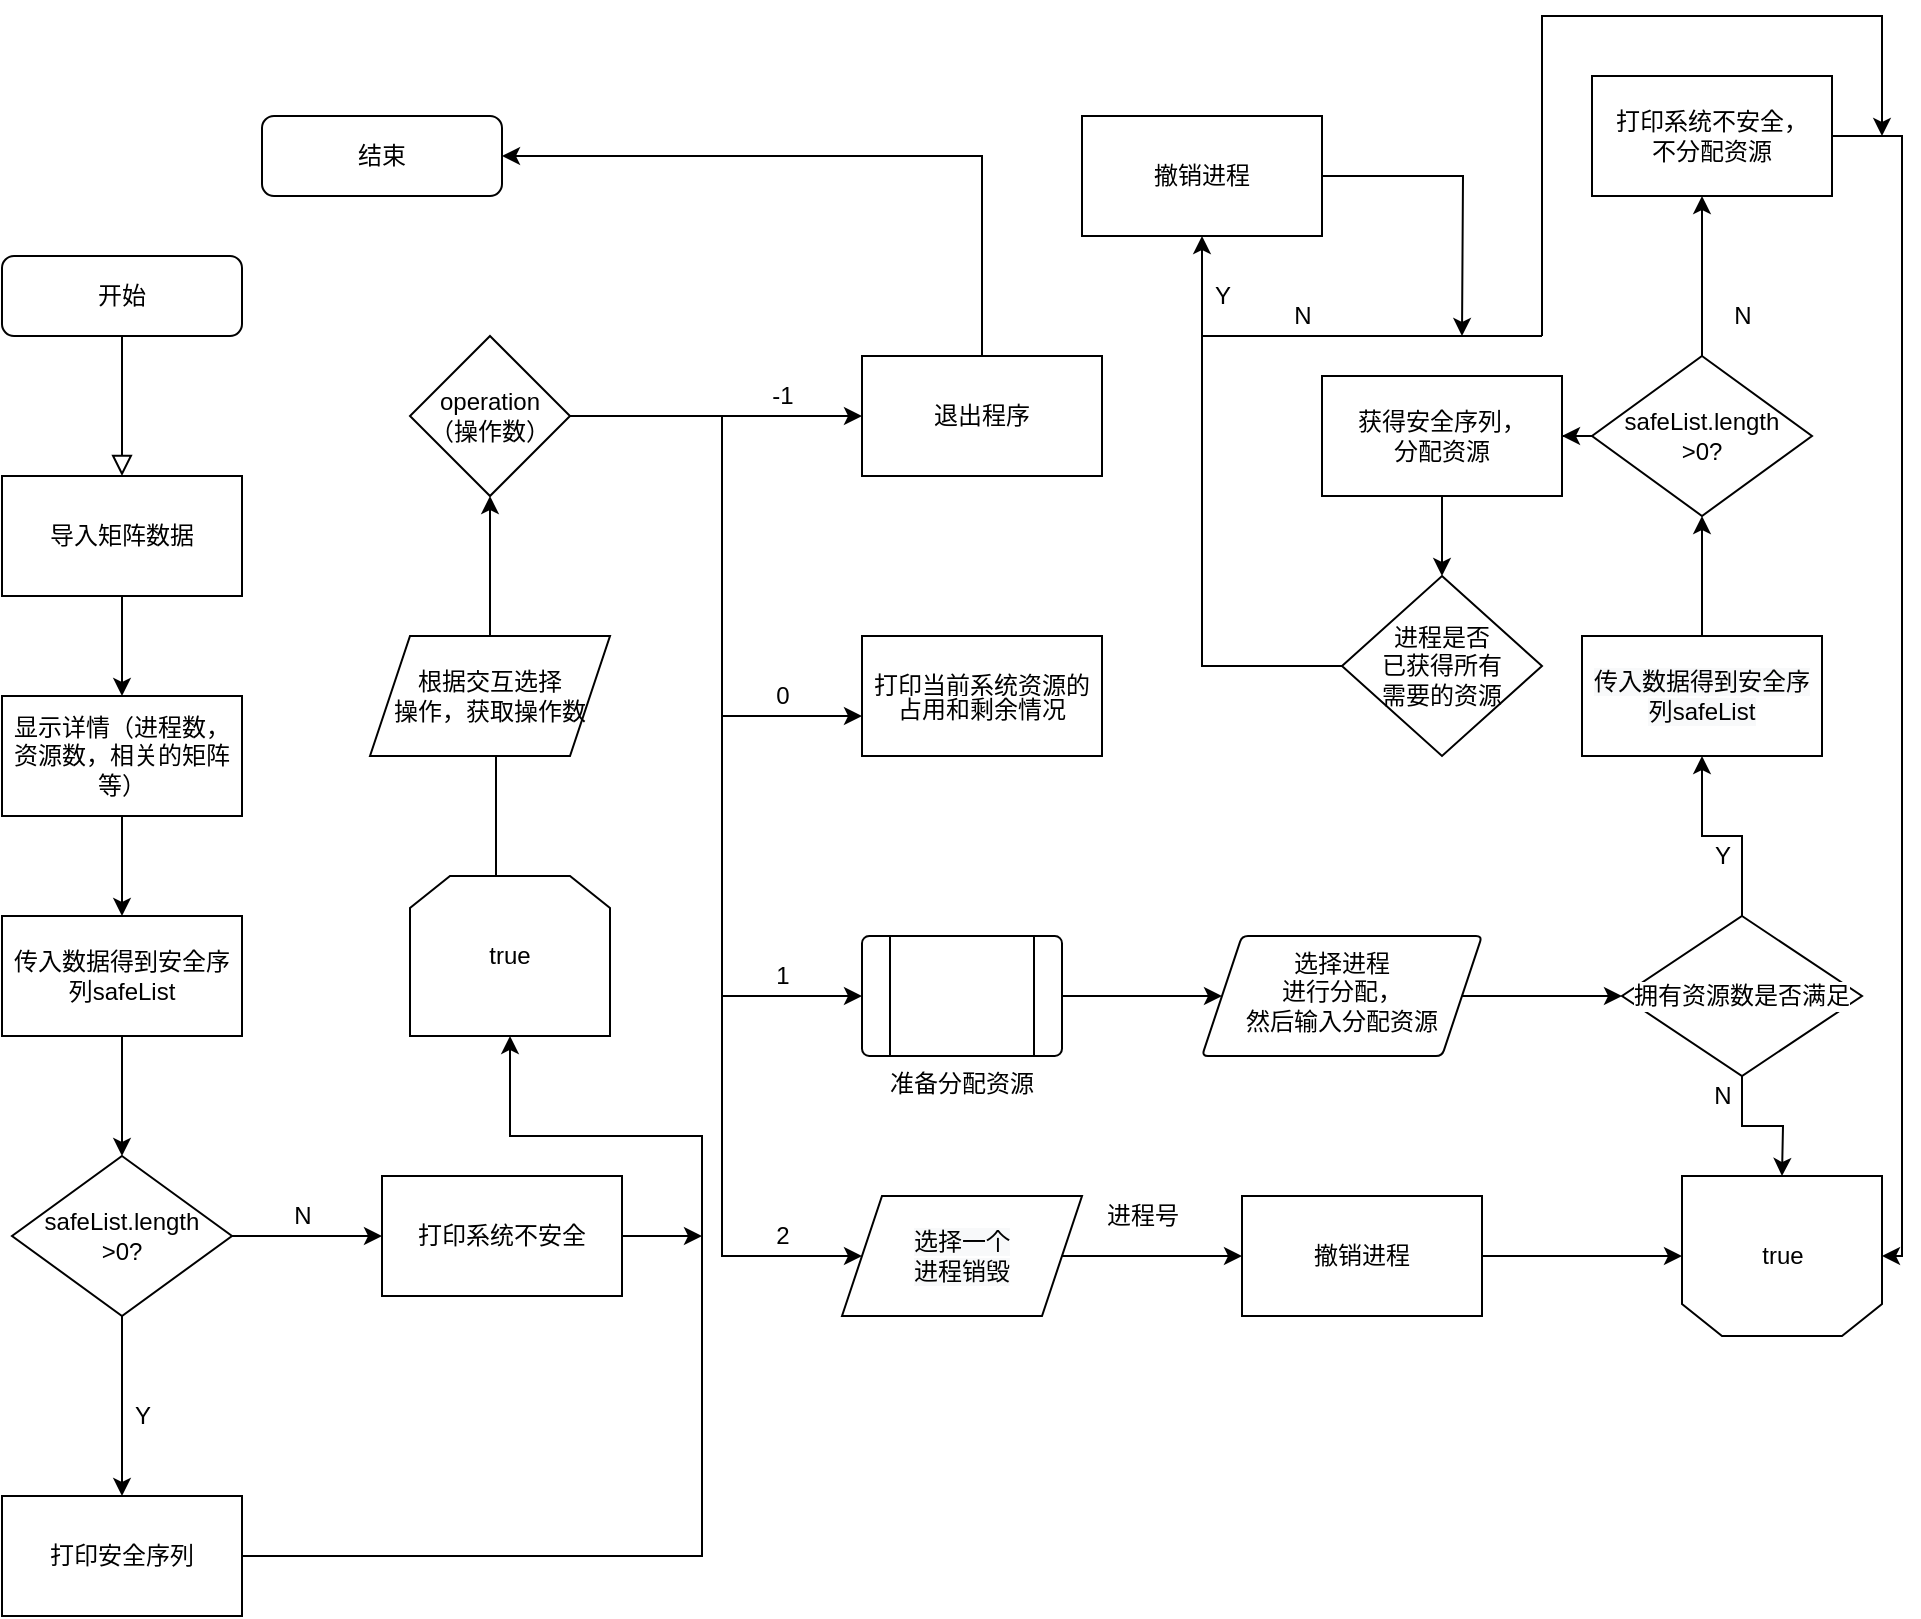 <mxfile version="16.6.4" type="github">
  <diagram id="C5RBs43oDa-KdzZeNtuy" name="Page-1">
    <mxGraphModel dx="1516" dy="2074" grid="1" gridSize="10" guides="1" tooltips="1" connect="1" arrows="1" fold="1" page="1" pageScale="1" pageWidth="827" pageHeight="1169" math="0" shadow="0">
      <root>
        <mxCell id="WIyWlLk6GJQsqaUBKTNV-0" />
        <mxCell id="WIyWlLk6GJQsqaUBKTNV-1" parent="WIyWlLk6GJQsqaUBKTNV-0" />
        <mxCell id="WIyWlLk6GJQsqaUBKTNV-2" value="" style="rounded=0;html=1;jettySize=auto;orthogonalLoop=1;fontSize=11;endArrow=block;endFill=0;endSize=8;strokeWidth=1;shadow=0;labelBackgroundColor=none;edgeStyle=orthogonalEdgeStyle;" parent="WIyWlLk6GJQsqaUBKTNV-1" source="WIyWlLk6GJQsqaUBKTNV-3" target="p4ynDfjE8gliLkYYfuY1-0" edge="1">
          <mxGeometry relative="1" as="geometry">
            <mxPoint x="220" y="-280" as="targetPoint" />
            <Array as="points" />
          </mxGeometry>
        </mxCell>
        <mxCell id="WIyWlLk6GJQsqaUBKTNV-3" value="开始" style="rounded=1;whiteSpace=wrap;html=1;fontSize=12;glass=0;strokeWidth=1;shadow=0;" parent="WIyWlLk6GJQsqaUBKTNV-1" vertex="1">
          <mxGeometry x="160" y="-380" width="120" height="40" as="geometry" />
        </mxCell>
        <mxCell id="WIyWlLk6GJQsqaUBKTNV-11" value="结束" style="rounded=1;whiteSpace=wrap;html=1;fontSize=12;glass=0;strokeWidth=1;shadow=0;" parent="WIyWlLk6GJQsqaUBKTNV-1" vertex="1">
          <mxGeometry x="290" y="-450" width="120" height="40" as="geometry" />
        </mxCell>
        <mxCell id="p4ynDfjE8gliLkYYfuY1-5" value="" style="edgeStyle=orthogonalEdgeStyle;rounded=0;orthogonalLoop=1;jettySize=auto;html=1;" edge="1" parent="WIyWlLk6GJQsqaUBKTNV-1" source="p4ynDfjE8gliLkYYfuY1-0" target="p4ynDfjE8gliLkYYfuY1-4">
          <mxGeometry relative="1" as="geometry" />
        </mxCell>
        <mxCell id="p4ynDfjE8gliLkYYfuY1-0" value="导入矩阵数据" style="rounded=0;whiteSpace=wrap;html=1;" vertex="1" parent="WIyWlLk6GJQsqaUBKTNV-1">
          <mxGeometry x="160" y="-270" width="120" height="60" as="geometry" />
        </mxCell>
        <mxCell id="p4ynDfjE8gliLkYYfuY1-7" value="" style="edgeStyle=orthogonalEdgeStyle;rounded=0;orthogonalLoop=1;jettySize=auto;html=1;" edge="1" parent="WIyWlLk6GJQsqaUBKTNV-1" source="p4ynDfjE8gliLkYYfuY1-4" target="p4ynDfjE8gliLkYYfuY1-6">
          <mxGeometry relative="1" as="geometry" />
        </mxCell>
        <mxCell id="p4ynDfjE8gliLkYYfuY1-4" value="显示详情（进程数，资源数，相关的矩阵等）" style="whiteSpace=wrap;html=1;rounded=0;" vertex="1" parent="WIyWlLk6GJQsqaUBKTNV-1">
          <mxGeometry x="160" y="-160" width="120" height="60" as="geometry" />
        </mxCell>
        <mxCell id="p4ynDfjE8gliLkYYfuY1-9" value="" style="edgeStyle=orthogonalEdgeStyle;rounded=0;orthogonalLoop=1;jettySize=auto;html=1;" edge="1" parent="WIyWlLk6GJQsqaUBKTNV-1" source="p4ynDfjE8gliLkYYfuY1-6" target="p4ynDfjE8gliLkYYfuY1-8">
          <mxGeometry relative="1" as="geometry" />
        </mxCell>
        <mxCell id="p4ynDfjE8gliLkYYfuY1-6" value="传入数据得到安全序列safeList" style="whiteSpace=wrap;html=1;rounded=0;" vertex="1" parent="WIyWlLk6GJQsqaUBKTNV-1">
          <mxGeometry x="160" y="-50" width="120" height="60" as="geometry" />
        </mxCell>
        <mxCell id="p4ynDfjE8gliLkYYfuY1-11" value="" style="edgeStyle=orthogonalEdgeStyle;rounded=0;orthogonalLoop=1;jettySize=auto;html=1;" edge="1" parent="WIyWlLk6GJQsqaUBKTNV-1" source="p4ynDfjE8gliLkYYfuY1-8" target="p4ynDfjE8gliLkYYfuY1-10">
          <mxGeometry relative="1" as="geometry" />
        </mxCell>
        <mxCell id="p4ynDfjE8gliLkYYfuY1-13" value="" style="edgeStyle=orthogonalEdgeStyle;rounded=0;orthogonalLoop=1;jettySize=auto;html=1;" edge="1" parent="WIyWlLk6GJQsqaUBKTNV-1" source="p4ynDfjE8gliLkYYfuY1-8" target="p4ynDfjE8gliLkYYfuY1-12">
          <mxGeometry relative="1" as="geometry" />
        </mxCell>
        <mxCell id="p4ynDfjE8gliLkYYfuY1-8" value="safeList.length&lt;br&gt;&amp;gt;0?" style="rhombus;whiteSpace=wrap;html=1;rounded=0;" vertex="1" parent="WIyWlLk6GJQsqaUBKTNV-1">
          <mxGeometry x="165" y="70" width="110" height="80" as="geometry" />
        </mxCell>
        <mxCell id="p4ynDfjE8gliLkYYfuY1-14" style="edgeStyle=orthogonalEdgeStyle;rounded=0;orthogonalLoop=1;jettySize=auto;html=1;entryX=0.5;entryY=1;entryDx=0;entryDy=0;" edge="1" parent="WIyWlLk6GJQsqaUBKTNV-1" source="p4ynDfjE8gliLkYYfuY1-10" target="p4ynDfjE8gliLkYYfuY1-18">
          <mxGeometry relative="1" as="geometry">
            <mxPoint x="510" y="20" as="targetPoint" />
            <Array as="points">
              <mxPoint x="510" y="270" />
              <mxPoint x="510" y="60" />
              <mxPoint x="414" y="60" />
            </Array>
          </mxGeometry>
        </mxCell>
        <mxCell id="p4ynDfjE8gliLkYYfuY1-10" value="打印安全序列" style="whiteSpace=wrap;html=1;rounded=0;" vertex="1" parent="WIyWlLk6GJQsqaUBKTNV-1">
          <mxGeometry x="160" y="240" width="120" height="60" as="geometry" />
        </mxCell>
        <mxCell id="p4ynDfjE8gliLkYYfuY1-15" style="edgeStyle=orthogonalEdgeStyle;rounded=0;orthogonalLoop=1;jettySize=auto;html=1;" edge="1" parent="WIyWlLk6GJQsqaUBKTNV-1" source="p4ynDfjE8gliLkYYfuY1-12">
          <mxGeometry relative="1" as="geometry">
            <mxPoint x="510" y="110" as="targetPoint" />
          </mxGeometry>
        </mxCell>
        <mxCell id="p4ynDfjE8gliLkYYfuY1-12" value="打印系统不安全" style="whiteSpace=wrap;html=1;rounded=0;" vertex="1" parent="WIyWlLk6GJQsqaUBKTNV-1">
          <mxGeometry x="350" y="80" width="120" height="60" as="geometry" />
        </mxCell>
        <mxCell id="p4ynDfjE8gliLkYYfuY1-16" value="Y" style="text;html=1;align=center;verticalAlign=middle;resizable=0;points=[];autosize=1;strokeColor=none;fillColor=none;" vertex="1" parent="WIyWlLk6GJQsqaUBKTNV-1">
          <mxGeometry x="220" y="190" width="20" height="20" as="geometry" />
        </mxCell>
        <mxCell id="p4ynDfjE8gliLkYYfuY1-17" value="N" style="text;html=1;align=center;verticalAlign=middle;resizable=0;points=[];autosize=1;strokeColor=none;fillColor=none;" vertex="1" parent="WIyWlLk6GJQsqaUBKTNV-1">
          <mxGeometry x="300" y="90" width="20" height="20" as="geometry" />
        </mxCell>
        <mxCell id="p4ynDfjE8gliLkYYfuY1-20" value="" style="edgeStyle=orthogonalEdgeStyle;rounded=0;orthogonalLoop=1;jettySize=auto;html=1;exitX=0.5;exitY=0;exitDx=0;exitDy=0;entryX=0.442;entryY=1;entryDx=0;entryDy=0;entryPerimeter=0;" edge="1" parent="WIyWlLk6GJQsqaUBKTNV-1" source="p4ynDfjE8gliLkYYfuY1-18" target="p4ynDfjE8gliLkYYfuY1-27">
          <mxGeometry relative="1" as="geometry">
            <mxPoint x="550" y="-170" as="targetPoint" />
            <Array as="points">
              <mxPoint x="407" y="-70" />
              <mxPoint x="407" y="-190" />
            </Array>
          </mxGeometry>
        </mxCell>
        <mxCell id="p4ynDfjE8gliLkYYfuY1-18" value="true" style="shape=loopLimit;whiteSpace=wrap;html=1;" vertex="1" parent="WIyWlLk6GJQsqaUBKTNV-1">
          <mxGeometry x="364" y="-70" width="100" height="80" as="geometry" />
        </mxCell>
        <mxCell id="p4ynDfjE8gliLkYYfuY1-30" value="" style="edgeStyle=orthogonalEdgeStyle;rounded=0;orthogonalLoop=1;jettySize=auto;html=1;" edge="1" parent="WIyWlLk6GJQsqaUBKTNV-1" source="p4ynDfjE8gliLkYYfuY1-27" target="p4ynDfjE8gliLkYYfuY1-29">
          <mxGeometry relative="1" as="geometry" />
        </mxCell>
        <mxCell id="p4ynDfjE8gliLkYYfuY1-27" value="根据交互选择&lt;br&gt;操作，获取操作数" style="shape=parallelogram;perimeter=parallelogramPerimeter;whiteSpace=wrap;html=1;fixedSize=1;" vertex="1" parent="WIyWlLk6GJQsqaUBKTNV-1">
          <mxGeometry x="344" y="-190" width="120" height="60" as="geometry" />
        </mxCell>
        <mxCell id="p4ynDfjE8gliLkYYfuY1-28" style="edgeStyle=orthogonalEdgeStyle;rounded=0;orthogonalLoop=1;jettySize=auto;html=1;exitX=0.5;exitY=1;exitDx=0;exitDy=0;" edge="1" parent="WIyWlLk6GJQsqaUBKTNV-1" source="p4ynDfjE8gliLkYYfuY1-27" target="p4ynDfjE8gliLkYYfuY1-27">
          <mxGeometry relative="1" as="geometry" />
        </mxCell>
        <mxCell id="p4ynDfjE8gliLkYYfuY1-32" value="" style="edgeStyle=orthogonalEdgeStyle;rounded=0;orthogonalLoop=1;jettySize=auto;html=1;exitX=1;exitY=0.5;exitDx=0;exitDy=0;entryX=0;entryY=0.5;entryDx=0;entryDy=0;" edge="1" parent="WIyWlLk6GJQsqaUBKTNV-1" source="p4ynDfjE8gliLkYYfuY1-29" target="p4ynDfjE8gliLkYYfuY1-31">
          <mxGeometry relative="1" as="geometry">
            <mxPoint x="570" y="-220" as="targetPoint" />
            <Array as="points" />
          </mxGeometry>
        </mxCell>
        <mxCell id="p4ynDfjE8gliLkYYfuY1-34" value="" style="edgeStyle=orthogonalEdgeStyle;rounded=0;orthogonalLoop=1;jettySize=auto;html=1;" edge="1" parent="WIyWlLk6GJQsqaUBKTNV-1" source="p4ynDfjE8gliLkYYfuY1-29" target="p4ynDfjE8gliLkYYfuY1-33">
          <mxGeometry relative="1" as="geometry">
            <Array as="points">
              <mxPoint x="520" y="-300" />
              <mxPoint x="520" y="-150" />
            </Array>
          </mxGeometry>
        </mxCell>
        <mxCell id="p4ynDfjE8gliLkYYfuY1-29" value="operation&lt;br&gt;（操作数）" style="rhombus;whiteSpace=wrap;html=1;" vertex="1" parent="WIyWlLk6GJQsqaUBKTNV-1">
          <mxGeometry x="364" y="-340" width="80" height="80" as="geometry" />
        </mxCell>
        <mxCell id="p4ynDfjE8gliLkYYfuY1-53" value="" style="edgeStyle=orthogonalEdgeStyle;rounded=0;orthogonalLoop=1;jettySize=auto;html=1;fontFamily=Helvetica;fontSize=12;fontColor=#000000;entryX=1;entryY=0.5;entryDx=0;entryDy=0;" edge="1" parent="WIyWlLk6GJQsqaUBKTNV-1" source="p4ynDfjE8gliLkYYfuY1-31" target="WIyWlLk6GJQsqaUBKTNV-11">
          <mxGeometry relative="1" as="geometry">
            <mxPoint x="650" y="-410" as="targetPoint" />
            <Array as="points">
              <mxPoint x="650" y="-430" />
            </Array>
          </mxGeometry>
        </mxCell>
        <mxCell id="p4ynDfjE8gliLkYYfuY1-31" value="退出程序" style="whiteSpace=wrap;html=1;" vertex="1" parent="WIyWlLk6GJQsqaUBKTNV-1">
          <mxGeometry x="590" y="-330" width="120" height="60" as="geometry" />
        </mxCell>
        <mxCell id="p4ynDfjE8gliLkYYfuY1-33" value="&lt;p style=&quot;line-height: 1&quot;&gt;打印&lt;span style=&quot;background-color: rgb(255 , 255 , 255)&quot;&gt;当前系统资源的占用和剩余情况&lt;/span&gt;&lt;/p&gt;" style="whiteSpace=wrap;html=1;" vertex="1" parent="WIyWlLk6GJQsqaUBKTNV-1">
          <mxGeometry x="590" y="-190" width="120" height="60" as="geometry" />
        </mxCell>
        <mxCell id="p4ynDfjE8gliLkYYfuY1-39" value="" style="endArrow=classic;html=1;rounded=0;" edge="1" parent="WIyWlLk6GJQsqaUBKTNV-1">
          <mxGeometry width="50" height="50" relative="1" as="geometry">
            <mxPoint x="520" y="-150" as="sourcePoint" />
            <mxPoint x="590" y="-10" as="targetPoint" />
            <Array as="points">
              <mxPoint x="520" y="-10" />
            </Array>
          </mxGeometry>
        </mxCell>
        <mxCell id="p4ynDfjE8gliLkYYfuY1-42" value="" style="endArrow=classic;html=1;rounded=0;" edge="1" parent="WIyWlLk6GJQsqaUBKTNV-1">
          <mxGeometry width="50" height="50" relative="1" as="geometry">
            <mxPoint x="520" y="-10" as="sourcePoint" />
            <mxPoint x="590" y="120" as="targetPoint" />
            <Array as="points">
              <mxPoint x="520" y="120" />
            </Array>
          </mxGeometry>
        </mxCell>
        <mxCell id="p4ynDfjE8gliLkYYfuY1-44" value="-1" style="text;html=1;align=center;verticalAlign=middle;resizable=0;points=[];autosize=1;strokeColor=none;fillColor=none;" vertex="1" parent="WIyWlLk6GJQsqaUBKTNV-1">
          <mxGeometry x="535" y="-320" width="30" height="20" as="geometry" />
        </mxCell>
        <mxCell id="p4ynDfjE8gliLkYYfuY1-47" value="0" style="text;html=1;align=center;verticalAlign=middle;resizable=0;points=[];autosize=1;strokeColor=none;fillColor=none;" vertex="1" parent="WIyWlLk6GJQsqaUBKTNV-1">
          <mxGeometry x="540" y="-170" width="20" height="20" as="geometry" />
        </mxCell>
        <mxCell id="p4ynDfjE8gliLkYYfuY1-48" value="1" style="text;html=1;align=center;verticalAlign=middle;resizable=0;points=[];autosize=1;strokeColor=none;fillColor=none;" vertex="1" parent="WIyWlLk6GJQsqaUBKTNV-1">
          <mxGeometry x="540" y="-30" width="20" height="20" as="geometry" />
        </mxCell>
        <mxCell id="p4ynDfjE8gliLkYYfuY1-49" value="2" style="text;html=1;align=center;verticalAlign=middle;resizable=0;points=[];autosize=1;strokeColor=none;fillColor=none;" vertex="1" parent="WIyWlLk6GJQsqaUBKTNV-1">
          <mxGeometry x="540" y="100" width="20" height="20" as="geometry" />
        </mxCell>
        <mxCell id="p4ynDfjE8gliLkYYfuY1-65" value="" style="edgeStyle=orthogonalEdgeStyle;rounded=0;orthogonalLoop=1;jettySize=auto;html=1;fontFamily=Helvetica;fontSize=12;fontColor=#000000;" edge="1" parent="WIyWlLk6GJQsqaUBKTNV-1" source="p4ynDfjE8gliLkYYfuY1-54" target="p4ynDfjE8gliLkYYfuY1-64">
          <mxGeometry relative="1" as="geometry" />
        </mxCell>
        <mxCell id="p4ynDfjE8gliLkYYfuY1-54" value="准备分配资源" style="verticalLabelPosition=bottom;verticalAlign=top;html=1;shape=process;whiteSpace=wrap;rounded=1;size=0.14;arcSize=6;labelBackgroundColor=#FFFFFF;fontFamily=Helvetica;fontSize=12;fontColor=#000000;" vertex="1" parent="WIyWlLk6GJQsqaUBKTNV-1">
          <mxGeometry x="590" y="-40" width="100" height="60" as="geometry" />
        </mxCell>
        <mxCell id="p4ynDfjE8gliLkYYfuY1-57" value="" style="edgeStyle=orthogonalEdgeStyle;rounded=0;orthogonalLoop=1;jettySize=auto;html=1;fontFamily=Helvetica;fontSize=12;fontColor=#000000;" edge="1" parent="WIyWlLk6GJQsqaUBKTNV-1" source="p4ynDfjE8gliLkYYfuY1-55" target="p4ynDfjE8gliLkYYfuY1-56">
          <mxGeometry relative="1" as="geometry" />
        </mxCell>
        <mxCell id="p4ynDfjE8gliLkYYfuY1-55" value="&lt;span style=&quot;background-color: rgb(248 , 249 , 250)&quot;&gt;选择一个&lt;br&gt;进程销毁&lt;/span&gt;" style="shape=parallelogram;perimeter=parallelogramPerimeter;whiteSpace=wrap;html=1;fixedSize=1;labelBackgroundColor=#FFFFFF;fontFamily=Helvetica;fontSize=12;fontColor=#000000;" vertex="1" parent="WIyWlLk6GJQsqaUBKTNV-1">
          <mxGeometry x="580" y="90" width="120" height="60" as="geometry" />
        </mxCell>
        <mxCell id="p4ynDfjE8gliLkYYfuY1-61" value="" style="edgeStyle=orthogonalEdgeStyle;rounded=0;orthogonalLoop=1;jettySize=auto;html=1;fontFamily=Helvetica;fontSize=12;fontColor=#000000;" edge="1" parent="WIyWlLk6GJQsqaUBKTNV-1" source="p4ynDfjE8gliLkYYfuY1-56" target="p4ynDfjE8gliLkYYfuY1-59">
          <mxGeometry relative="1" as="geometry">
            <Array as="points">
              <mxPoint x="950" y="120" />
            </Array>
          </mxGeometry>
        </mxCell>
        <mxCell id="p4ynDfjE8gliLkYYfuY1-56" value="撤销进程" style="whiteSpace=wrap;html=1;fontColor=#000000;labelBackgroundColor=#FFFFFF;" vertex="1" parent="WIyWlLk6GJQsqaUBKTNV-1">
          <mxGeometry x="780" y="90" width="120" height="60" as="geometry" />
        </mxCell>
        <mxCell id="p4ynDfjE8gliLkYYfuY1-58" value="进程号" style="text;html=1;align=center;verticalAlign=middle;resizable=0;points=[];autosize=1;strokeColor=none;fillColor=none;fontSize=12;fontFamily=Helvetica;fontColor=#000000;" vertex="1" parent="WIyWlLk6GJQsqaUBKTNV-1">
          <mxGeometry x="705" y="90" width="50" height="20" as="geometry" />
        </mxCell>
        <mxCell id="p4ynDfjE8gliLkYYfuY1-59" value="" style="shape=loopLimit;whiteSpace=wrap;html=1;rotation=-180;" vertex="1" parent="WIyWlLk6GJQsqaUBKTNV-1">
          <mxGeometry x="1000" y="80" width="100" height="80" as="geometry" />
        </mxCell>
        <mxCell id="p4ynDfjE8gliLkYYfuY1-60" value="&lt;span style=&quot;background-color: rgb(255 , 255 , 255)&quot;&gt;true&lt;/span&gt;" style="text;html=1;align=center;verticalAlign=middle;resizable=0;points=[];autosize=1;strokeColor=none;fillColor=none;fontSize=12;fontFamily=Helvetica;fontColor=#000000;" vertex="1" parent="WIyWlLk6GJQsqaUBKTNV-1">
          <mxGeometry x="1030" y="110" width="40" height="20" as="geometry" />
        </mxCell>
        <mxCell id="p4ynDfjE8gliLkYYfuY1-69" value="" style="edgeStyle=orthogonalEdgeStyle;rounded=0;orthogonalLoop=1;jettySize=auto;html=1;fontFamily=Helvetica;fontSize=12;fontColor=#000000;" edge="1" parent="WIyWlLk6GJQsqaUBKTNV-1" source="p4ynDfjE8gliLkYYfuY1-64">
          <mxGeometry relative="1" as="geometry">
            <mxPoint x="970" y="-10" as="targetPoint" />
            <Array as="points">
              <mxPoint x="940" y="-10" />
              <mxPoint x="940" y="-10" />
            </Array>
          </mxGeometry>
        </mxCell>
        <mxCell id="p4ynDfjE8gliLkYYfuY1-64" value="选择进程&lt;br&gt;进行分配，&lt;br&gt;然后输入分配资源" style="shape=parallelogram;perimeter=parallelogramPerimeter;whiteSpace=wrap;html=1;fixedSize=1;verticalAlign=top;fontColor=#000000;rounded=1;arcSize=6;labelBackgroundColor=#FFFFFF;" vertex="1" parent="WIyWlLk6GJQsqaUBKTNV-1">
          <mxGeometry x="760" y="-40" width="140" height="60" as="geometry" />
        </mxCell>
        <mxCell id="p4ynDfjE8gliLkYYfuY1-71" value="" style="edgeStyle=orthogonalEdgeStyle;rounded=0;orthogonalLoop=1;jettySize=auto;html=1;fontFamily=Helvetica;fontSize=12;fontColor=#000000;" edge="1" parent="WIyWlLk6GJQsqaUBKTNV-1" source="p4ynDfjE8gliLkYYfuY1-70">
          <mxGeometry relative="1" as="geometry">
            <mxPoint x="1050" y="80" as="targetPoint" />
          </mxGeometry>
        </mxCell>
        <mxCell id="p4ynDfjE8gliLkYYfuY1-74" value="" style="edgeStyle=orthogonalEdgeStyle;rounded=0;orthogonalLoop=1;jettySize=auto;html=1;fontFamily=Helvetica;fontSize=12;fontColor=#000000;" edge="1" parent="WIyWlLk6GJQsqaUBKTNV-1" source="p4ynDfjE8gliLkYYfuY1-70" target="p4ynDfjE8gliLkYYfuY1-73">
          <mxGeometry relative="1" as="geometry" />
        </mxCell>
        <mxCell id="p4ynDfjE8gliLkYYfuY1-70" value="拥有资源数是否满足" style="rhombus;whiteSpace=wrap;html=1;labelBackgroundColor=#FFFFFF;fontFamily=Helvetica;fontSize=12;fontColor=#000000;" vertex="1" parent="WIyWlLk6GJQsqaUBKTNV-1">
          <mxGeometry x="970" y="-50" width="120" height="80" as="geometry" />
        </mxCell>
        <mxCell id="p4ynDfjE8gliLkYYfuY1-72" value="N" style="text;html=1;align=center;verticalAlign=middle;resizable=0;points=[];autosize=1;strokeColor=none;fillColor=none;fontSize=12;fontFamily=Helvetica;fontColor=#000000;" vertex="1" parent="WIyWlLk6GJQsqaUBKTNV-1">
          <mxGeometry x="1010" y="30" width="20" height="20" as="geometry" />
        </mxCell>
        <mxCell id="p4ynDfjE8gliLkYYfuY1-77" value="" style="edgeStyle=orthogonalEdgeStyle;rounded=0;orthogonalLoop=1;jettySize=auto;html=1;fontFamily=Helvetica;fontSize=12;fontColor=#000000;" edge="1" parent="WIyWlLk6GJQsqaUBKTNV-1" source="p4ynDfjE8gliLkYYfuY1-73" target="p4ynDfjE8gliLkYYfuY1-76">
          <mxGeometry relative="1" as="geometry" />
        </mxCell>
        <mxCell id="p4ynDfjE8gliLkYYfuY1-73" value="&lt;span style=&quot;background-color: rgb(248 , 249 , 250)&quot;&gt;传入数据得到安全序列safeList&lt;/span&gt;" style="whiteSpace=wrap;html=1;fontColor=#000000;labelBackgroundColor=#FFFFFF;" vertex="1" parent="WIyWlLk6GJQsqaUBKTNV-1">
          <mxGeometry x="950" y="-190" width="120" height="60" as="geometry" />
        </mxCell>
        <mxCell id="p4ynDfjE8gliLkYYfuY1-75" value="Y" style="text;html=1;align=center;verticalAlign=middle;resizable=0;points=[];autosize=1;strokeColor=none;fillColor=none;fontSize=12;fontFamily=Helvetica;fontColor=#000000;" vertex="1" parent="WIyWlLk6GJQsqaUBKTNV-1">
          <mxGeometry x="1010" y="-90" width="20" height="20" as="geometry" />
        </mxCell>
        <mxCell id="p4ynDfjE8gliLkYYfuY1-79" value="" style="edgeStyle=orthogonalEdgeStyle;rounded=0;orthogonalLoop=1;jettySize=auto;html=1;fontFamily=Helvetica;fontSize=12;fontColor=#000000;" edge="1" parent="WIyWlLk6GJQsqaUBKTNV-1" source="p4ynDfjE8gliLkYYfuY1-76" target="p4ynDfjE8gliLkYYfuY1-78">
          <mxGeometry relative="1" as="geometry" />
        </mxCell>
        <mxCell id="p4ynDfjE8gliLkYYfuY1-81" value="" style="edgeStyle=orthogonalEdgeStyle;rounded=0;orthogonalLoop=1;jettySize=auto;html=1;fontFamily=Helvetica;fontSize=12;fontColor=#000000;" edge="1" parent="WIyWlLk6GJQsqaUBKTNV-1" source="p4ynDfjE8gliLkYYfuY1-76" target="p4ynDfjE8gliLkYYfuY1-80">
          <mxGeometry relative="1" as="geometry">
            <Array as="points">
              <mxPoint x="1010" y="-390" />
              <mxPoint x="1010" y="-390" />
            </Array>
          </mxGeometry>
        </mxCell>
        <mxCell id="p4ynDfjE8gliLkYYfuY1-76" value="safeList.length&lt;br&gt;&amp;gt;0?" style="rhombus;whiteSpace=wrap;html=1;rounded=0;" vertex="1" parent="WIyWlLk6GJQsqaUBKTNV-1">
          <mxGeometry x="955" y="-330" width="110" height="80" as="geometry" />
        </mxCell>
        <mxCell id="p4ynDfjE8gliLkYYfuY1-86" value="" style="edgeStyle=orthogonalEdgeStyle;rounded=0;orthogonalLoop=1;jettySize=auto;html=1;fontFamily=Helvetica;fontSize=12;fontColor=#000000;" edge="1" parent="WIyWlLk6GJQsqaUBKTNV-1" source="p4ynDfjE8gliLkYYfuY1-78" target="p4ynDfjE8gliLkYYfuY1-85">
          <mxGeometry relative="1" as="geometry" />
        </mxCell>
        <mxCell id="p4ynDfjE8gliLkYYfuY1-78" value="获得安全序列，&lt;br&gt;分配资源" style="whiteSpace=wrap;html=1;rounded=0;" vertex="1" parent="WIyWlLk6GJQsqaUBKTNV-1">
          <mxGeometry x="820" y="-320" width="120" height="60" as="geometry" />
        </mxCell>
        <mxCell id="p4ynDfjE8gliLkYYfuY1-84" value="" style="edgeStyle=orthogonalEdgeStyle;rounded=0;orthogonalLoop=1;jettySize=auto;html=1;fontFamily=Helvetica;fontSize=12;fontColor=#000000;entryX=0;entryY=0.5;entryDx=0;entryDy=0;exitX=1;exitY=0.5;exitDx=0;exitDy=0;" edge="1" parent="WIyWlLk6GJQsqaUBKTNV-1" source="p4ynDfjE8gliLkYYfuY1-80" target="p4ynDfjE8gliLkYYfuY1-59">
          <mxGeometry relative="1" as="geometry">
            <mxPoint x="1200" y="250" as="targetPoint" />
            <Array as="points">
              <mxPoint x="1110" y="-440" />
              <mxPoint x="1110" y="120" />
            </Array>
          </mxGeometry>
        </mxCell>
        <mxCell id="p4ynDfjE8gliLkYYfuY1-80" value="&lt;span&gt;打印系统不安全，&lt;br&gt;不分配资源&lt;br&gt;&lt;/span&gt;" style="whiteSpace=wrap;html=1;rounded=0;" vertex="1" parent="WIyWlLk6GJQsqaUBKTNV-1">
          <mxGeometry x="955" y="-470" width="120" height="60" as="geometry" />
        </mxCell>
        <mxCell id="p4ynDfjE8gliLkYYfuY1-82" value="N" style="text;html=1;align=center;verticalAlign=middle;resizable=0;points=[];autosize=1;strokeColor=none;fillColor=none;fontSize=12;fontFamily=Helvetica;fontColor=#000000;" vertex="1" parent="WIyWlLk6GJQsqaUBKTNV-1">
          <mxGeometry x="1020" y="-360" width="20" height="20" as="geometry" />
        </mxCell>
        <mxCell id="p4ynDfjE8gliLkYYfuY1-89" value="" style="edgeStyle=orthogonalEdgeStyle;rounded=0;orthogonalLoop=1;jettySize=auto;html=1;fontFamily=Helvetica;fontSize=12;fontColor=#000000;" edge="1" parent="WIyWlLk6GJQsqaUBKTNV-1" source="p4ynDfjE8gliLkYYfuY1-85" target="p4ynDfjE8gliLkYYfuY1-88">
          <mxGeometry relative="1" as="geometry" />
        </mxCell>
        <mxCell id="p4ynDfjE8gliLkYYfuY1-85" value="进程是否&lt;br&gt;已获得所有&lt;br&gt;需要的资源" style="rhombus;whiteSpace=wrap;html=1;rounded=0;" vertex="1" parent="WIyWlLk6GJQsqaUBKTNV-1">
          <mxGeometry x="830" y="-220" width="100" height="90" as="geometry" />
        </mxCell>
        <mxCell id="p4ynDfjE8gliLkYYfuY1-94" value="" style="edgeStyle=orthogonalEdgeStyle;rounded=0;orthogonalLoop=1;jettySize=auto;html=1;fontFamily=Helvetica;fontSize=12;fontColor=#000000;" edge="1" parent="WIyWlLk6GJQsqaUBKTNV-1" source="p4ynDfjE8gliLkYYfuY1-88">
          <mxGeometry relative="1" as="geometry">
            <mxPoint x="890" y="-340" as="targetPoint" />
          </mxGeometry>
        </mxCell>
        <mxCell id="p4ynDfjE8gliLkYYfuY1-88" value="撤销进程" style="whiteSpace=wrap;html=1;rounded=0;" vertex="1" parent="WIyWlLk6GJQsqaUBKTNV-1">
          <mxGeometry x="700" y="-450" width="120" height="60" as="geometry" />
        </mxCell>
        <mxCell id="p4ynDfjE8gliLkYYfuY1-90" value="Y" style="text;html=1;align=center;verticalAlign=middle;resizable=0;points=[];autosize=1;strokeColor=none;fillColor=none;fontSize=12;fontFamily=Helvetica;fontColor=#000000;" vertex="1" parent="WIyWlLk6GJQsqaUBKTNV-1">
          <mxGeometry x="760" y="-370" width="20" height="20" as="geometry" />
        </mxCell>
        <mxCell id="p4ynDfjE8gliLkYYfuY1-91" value="" style="endArrow=classic;html=1;rounded=0;fontFamily=Helvetica;fontSize=12;fontColor=#000000;" edge="1" parent="WIyWlLk6GJQsqaUBKTNV-1">
          <mxGeometry width="50" height="50" relative="1" as="geometry">
            <mxPoint x="930" y="-340" as="sourcePoint" />
            <mxPoint x="1100" y="-440" as="targetPoint" />
            <Array as="points">
              <mxPoint x="930" y="-500" />
              <mxPoint x="1100" y="-500" />
              <mxPoint x="1100" y="-460" />
              <mxPoint x="1100" y="-440" />
            </Array>
          </mxGeometry>
        </mxCell>
        <mxCell id="p4ynDfjE8gliLkYYfuY1-92" value="N" style="text;html=1;align=center;verticalAlign=middle;resizable=0;points=[];autosize=1;strokeColor=none;fillColor=none;fontSize=12;fontFamily=Helvetica;fontColor=#000000;" vertex="1" parent="WIyWlLk6GJQsqaUBKTNV-1">
          <mxGeometry x="800" y="-360" width="20" height="20" as="geometry" />
        </mxCell>
        <mxCell id="p4ynDfjE8gliLkYYfuY1-95" style="edgeStyle=orthogonalEdgeStyle;rounded=0;orthogonalLoop=1;jettySize=auto;html=1;exitX=0.5;exitY=1;exitDx=0;exitDy=0;fontFamily=Helvetica;fontSize=12;fontColor=#000000;" edge="1" parent="WIyWlLk6GJQsqaUBKTNV-1" source="p4ynDfjE8gliLkYYfuY1-80" target="p4ynDfjE8gliLkYYfuY1-80">
          <mxGeometry relative="1" as="geometry" />
        </mxCell>
        <mxCell id="p4ynDfjE8gliLkYYfuY1-96" value="" style="endArrow=none;html=1;rounded=0;fontFamily=Helvetica;fontSize=12;fontColor=#000000;" edge="1" parent="WIyWlLk6GJQsqaUBKTNV-1">
          <mxGeometry width="50" height="50" relative="1" as="geometry">
            <mxPoint x="760" y="-340" as="sourcePoint" />
            <mxPoint x="930" y="-340" as="targetPoint" />
            <Array as="points" />
          </mxGeometry>
        </mxCell>
      </root>
    </mxGraphModel>
  </diagram>
</mxfile>

